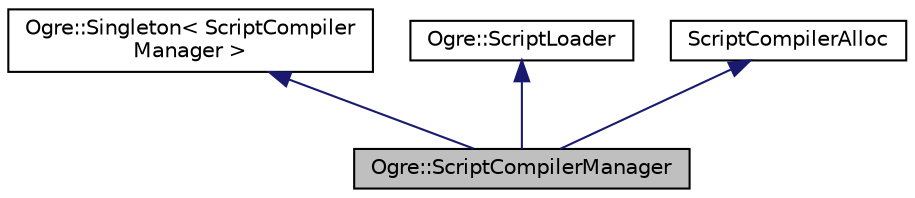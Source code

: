 digraph "Ogre::ScriptCompilerManager"
{
  bgcolor="transparent";
  edge [fontname="Helvetica",fontsize="10",labelfontname="Helvetica",labelfontsize="10"];
  node [fontname="Helvetica",fontsize="10",shape=record];
  Node0 [label="Ogre::ScriptCompilerManager",height=0.2,width=0.4,color="black", fillcolor="grey75", style="filled", fontcolor="black"];
  Node1 -> Node0 [dir="back",color="midnightblue",fontsize="10",style="solid",fontname="Helvetica"];
  Node1 [label="Ogre::Singleton\< ScriptCompiler\lManager \>",height=0.2,width=0.4,color="black",URL="$class_ogre_1_1_singleton.html"];
  Node2 -> Node0 [dir="back",color="midnightblue",fontsize="10",style="solid",fontname="Helvetica"];
  Node2 [label="Ogre::ScriptLoader",height=0.2,width=0.4,color="black",URL="$class_ogre_1_1_script_loader.html",tooltip="Abstract class defining the interface used by classes which wish to perform script loading to define ..."];
  Node3 -> Node0 [dir="back",color="midnightblue",fontsize="10",style="solid",fontname="Helvetica"];
  Node3 [label="ScriptCompilerAlloc",height=0.2,width=0.4,color="black",URL="$class_ogre_1_1_allocated_object.html"];
}
